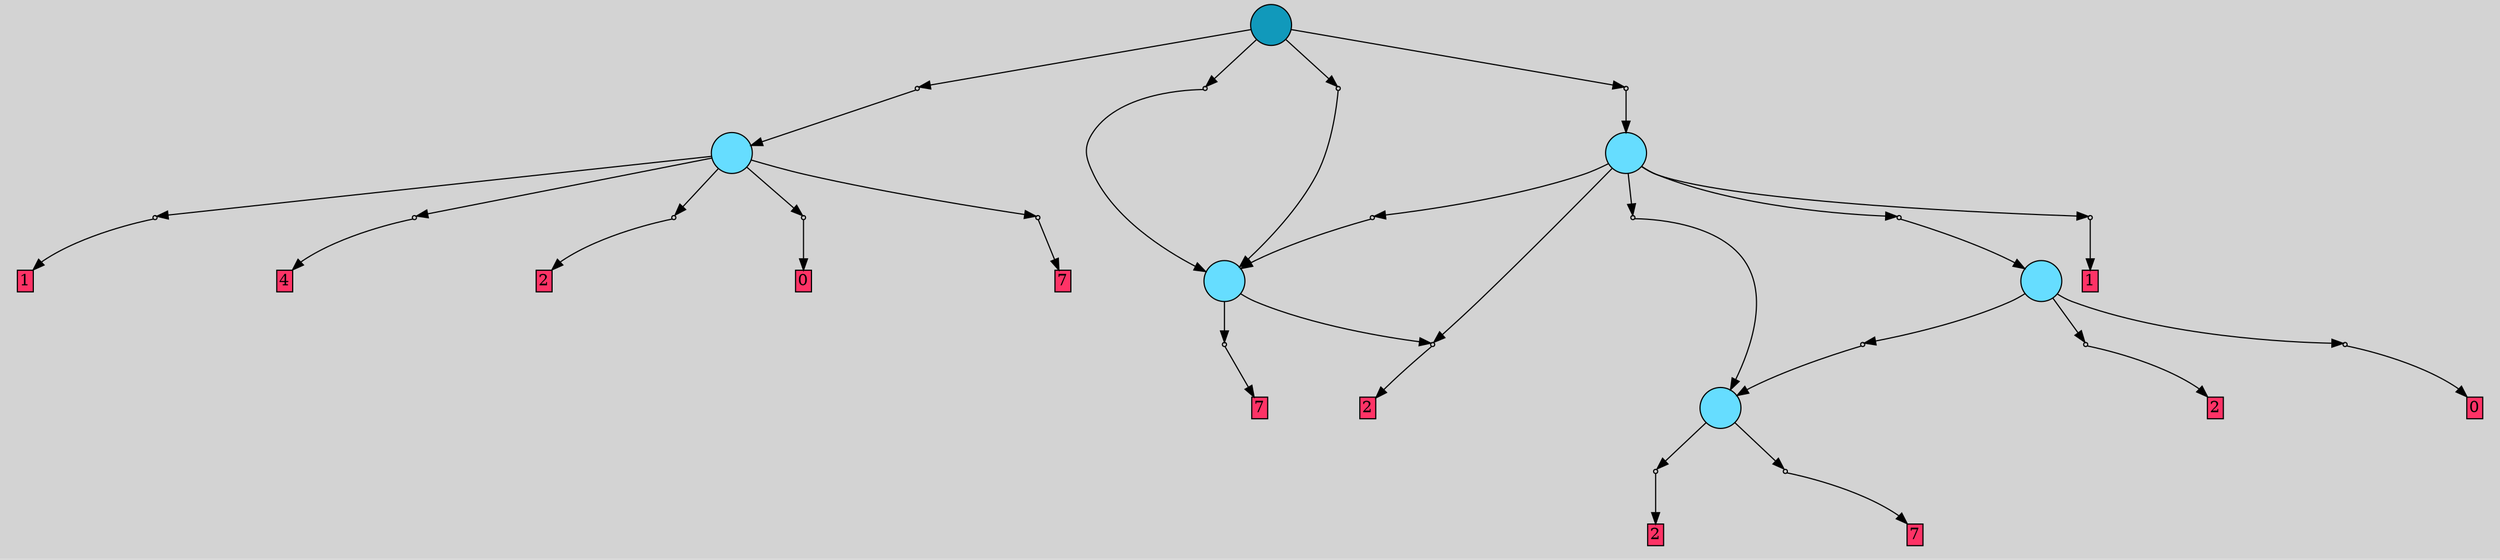 // File exported with GEGELATI v1.3.1
// On the 2024-04-15 16:02:07
// With the File::TPGGraphDotExporter
digraph{
	graph[pad = "0.212, 0.055" bgcolor = lightgray]
	node[shape=circle style = filled label = ""]
		T0 [fillcolor="#66ddff"]
		T1 [fillcolor="#66ddff"]
		T2 [fillcolor="#66ddff"]
		T3 [fillcolor="#66ddff"]
		T4 [fillcolor="#66ddff"]
		T5 [fillcolor="#1199bb"]
		P0 [fillcolor="#cccccc" shape=point] //
		I0 [shape=box style=invis label="6|0&3|5#3|5#0|3#3|3&#92;n"]
		P0 -> I0[style=invis]
		A0 [fillcolor="#ff3366" shape=box margin=0.03 width=0 height=0 label="2"]
		T0 -> P0 -> A0
		P1 [fillcolor="#cccccc" shape=point] //
		I1 [shape=box style=invis label="1|0&3|3#3|6#2|1#0|7&#92;n"]
		P1 -> I1[style=invis]
		A1 [fillcolor="#ff3366" shape=box margin=0.03 width=0 height=0 label="7"]
		T0 -> P1 -> A1
		P2 [fillcolor="#cccccc" shape=point] //
		I2 [shape=box style=invis label="6|0&3|3#4|0#2|3#0|1&#92;n"]
		P2 -> I2[style=invis]
		T1 -> P2 -> T0
		P3 [fillcolor="#cccccc" shape=point] //
		I3 [shape=box style=invis label="2|0&3|5#1|7#4|1#0|1&#92;n"]
		P3 -> I3[style=invis]
		A2 [fillcolor="#ff3366" shape=box margin=0.03 width=0 height=0 label="2"]
		T1 -> P3 -> A2
		P4 [fillcolor="#cccccc" shape=point] //
		I4 [shape=box style=invis label="4|0&3|3#0|5#1|6#3|5&#92;n"]
		P4 -> I4[style=invis]
		A3 [fillcolor="#ff3366" shape=box margin=0.03 width=0 height=0 label="0"]
		T1 -> P4 -> A3
		P5 [fillcolor="#cccccc" shape=point] //
		I5 [shape=box style=invis label="5|0&4|1#0|1#3|0#3|4&#92;n"]
		P5 -> I5[style=invis]
		A4 [fillcolor="#ff3366" shape=box margin=0.03 width=0 height=0 label="7"]
		T2 -> P5 -> A4
		P6 [fillcolor="#cccccc" shape=point] //
		I6 [shape=box style=invis label="2|0&2|1#3|5#3|7#2|1&#92;n"]
		P6 -> I6[style=invis]
		A5 [fillcolor="#ff3366" shape=box margin=0.03 width=0 height=0 label="2"]
		T2 -> P6 -> A5
		P7 [fillcolor="#cccccc" shape=point] //
		I7 [shape=box style=invis label="2|0&2|5#3|4#2|4#2|4&#92;n"]
		P7 -> I7[style=invis]
		A6 [fillcolor="#ff3366" shape=box margin=0.03 width=0 height=0 label="1"]
		T3 -> P7 -> A6
		P8 [fillcolor="#cccccc" shape=point] //
		I8 [shape=box style=invis label="2|0&3|4#3|7#1|4#3|6&#92;n"]
		P8 -> I8[style=invis]
		T3 -> P8 -> T2
		P9 [fillcolor="#cccccc" shape=point] //
		I9 [shape=box style=invis label="7|0&3|4#0|7#0|0#2|6&#92;n"]
		P9 -> I9[style=invis]
		T3 -> P9 -> T0
		P10 [fillcolor="#cccccc" shape=point] //
		I10 [shape=box style=invis label="7|0&1|6#0|4#2|5#2|5&#92;n"]
		P10 -> I10[style=invis]
		T3 -> P10 -> T1
		T3 -> P6
		P11 [fillcolor="#cccccc" shape=point] //
		I11 [shape=box style=invis label="4|0&3|3#2|5#1|6#3|5&#92;n"]
		P11 -> I11[style=invis]
		A7 [fillcolor="#ff3366" shape=box margin=0.03 width=0 height=0 label="0"]
		T4 -> P11 -> A7
		P12 [fillcolor="#cccccc" shape=point] //
		I12 [shape=box style=invis label=""]
		P12 -> I12[style=invis]
		A8 [fillcolor="#ff3366" shape=box margin=0.03 width=0 height=0 label="7"]
		T4 -> P12 -> A8
		P13 [fillcolor="#cccccc" shape=point] //
		I13 [shape=box style=invis label="2|0&2|5#3|4#2|4#2|4&#92;n"]
		P13 -> I13[style=invis]
		A9 [fillcolor="#ff3366" shape=box margin=0.03 width=0 height=0 label="1"]
		T4 -> P13 -> A9
		P14 [fillcolor="#cccccc" shape=point] //
		I14 [shape=box style=invis label="3|0&4|5#3|4#2|6#2|5&#92;n"]
		P14 -> I14[style=invis]
		A10 [fillcolor="#ff3366" shape=box margin=0.03 width=0 height=0 label="4"]
		T4 -> P14 -> A10
		P15 [fillcolor="#cccccc" shape=point] //
		I15 [shape=box style=invis label="2|0&4|1#3|5#3|7#2|1&#92;n"]
		P15 -> I15[style=invis]
		A11 [fillcolor="#ff3366" shape=box margin=0.03 width=0 height=0 label="2"]
		T4 -> P15 -> A11
		P16 [fillcolor="#cccccc" shape=point] //
		I16 [shape=box style=invis label="2|0&2|4#1|0#4|4#2|0&#92;n"]
		P16 -> I16[style=invis]
		T5 -> P16 -> T4
		P17 [fillcolor="#cccccc" shape=point] //
		I17 [shape=box style=invis label="2|0&3|4#3|7#1|4#3|6&#92;n"]
		P17 -> I17[style=invis]
		T5 -> P17 -> T2
		P18 [fillcolor="#cccccc" shape=point] //
		I18 [shape=box style=invis label="0|0&4|7#1|3#4|3#0|1&#92;n"]
		P18 -> I18[style=invis]
		T5 -> P18 -> T2
		P19 [fillcolor="#cccccc" shape=point] //
		I19 [shape=box style=invis label="2|4&1|1#1|6#4|0#2|2&#92;n7|0&1|6#0|4#2|5#2|7&#92;n"]
		P19 -> I19[style=invis]
		T5 -> P19 -> T3
		{ rank= same T5 }
}
